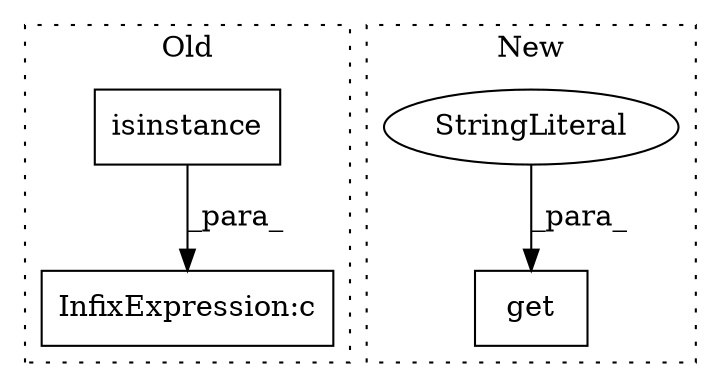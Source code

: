 digraph G {
subgraph cluster0 {
1 [label="isinstance" a="32" s="5437,5457" l="11,1" shape="box"];
3 [label="InfixExpression:c" a="27" s="5458" l="4" shape="box"];
label = "Old";
style="dotted";
}
subgraph cluster1 {
2 [label="get" a="32" s="5975,5995" l="4,1" shape="box"];
4 [label="StringLiteral" a="45" s="5979" l="11" shape="ellipse"];
label = "New";
style="dotted";
}
1 -> 3 [label="_para_"];
4 -> 2 [label="_para_"];
}